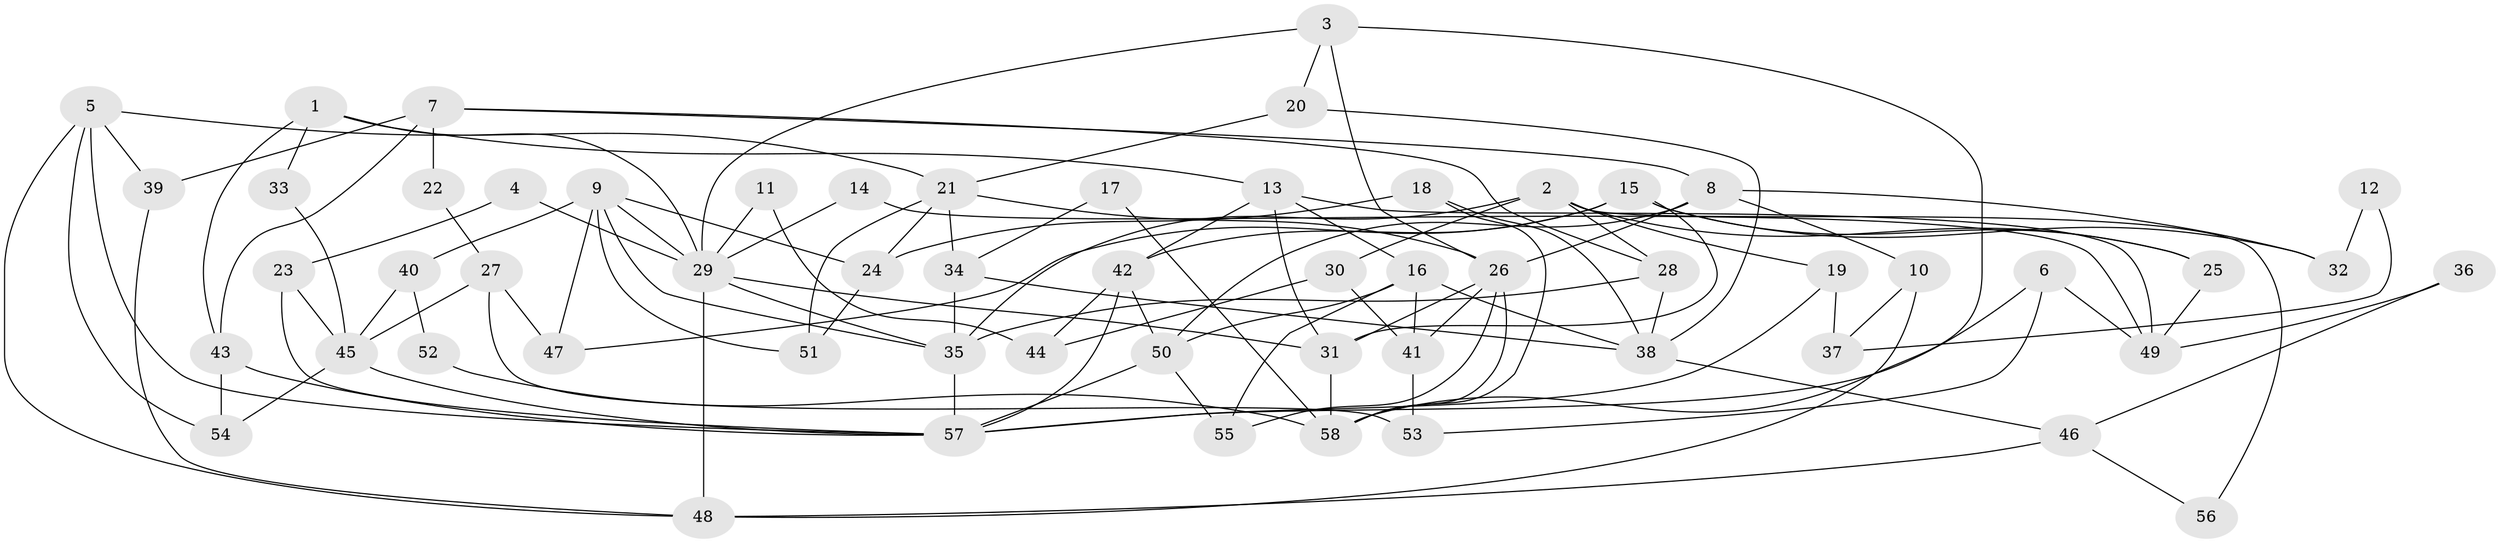 // coarse degree distribution, {7: 0.17391304347826086, 8: 0.08695652173913043, 3: 0.21739130434782608, 6: 0.08695652173913043, 10: 0.043478260869565216, 4: 0.043478260869565216, 5: 0.13043478260869565, 9: 0.08695652173913043, 12: 0.043478260869565216, 2: 0.08695652173913043}
// Generated by graph-tools (version 1.1) at 2025/18/03/04/25 18:18:37]
// undirected, 58 vertices, 116 edges
graph export_dot {
graph [start="1"]
  node [color=gray90,style=filled];
  1;
  2;
  3;
  4;
  5;
  6;
  7;
  8;
  9;
  10;
  11;
  12;
  13;
  14;
  15;
  16;
  17;
  18;
  19;
  20;
  21;
  22;
  23;
  24;
  25;
  26;
  27;
  28;
  29;
  30;
  31;
  32;
  33;
  34;
  35;
  36;
  37;
  38;
  39;
  40;
  41;
  42;
  43;
  44;
  45;
  46;
  47;
  48;
  49;
  50;
  51;
  52;
  53;
  54;
  55;
  56;
  57;
  58;
  1 -- 29;
  1 -- 13;
  1 -- 33;
  1 -- 43;
  2 -- 35;
  2 -- 25;
  2 -- 19;
  2 -- 28;
  2 -- 30;
  2 -- 56;
  3 -- 58;
  3 -- 26;
  3 -- 20;
  3 -- 29;
  4 -- 23;
  4 -- 29;
  5 -- 39;
  5 -- 57;
  5 -- 21;
  5 -- 48;
  5 -- 54;
  6 -- 57;
  6 -- 53;
  6 -- 49;
  7 -- 28;
  7 -- 8;
  7 -- 22;
  7 -- 39;
  7 -- 43;
  8 -- 26;
  8 -- 50;
  8 -- 10;
  8 -- 32;
  9 -- 24;
  9 -- 35;
  9 -- 29;
  9 -- 40;
  9 -- 47;
  9 -- 51;
  10 -- 48;
  10 -- 37;
  11 -- 29;
  11 -- 44;
  12 -- 32;
  12 -- 37;
  13 -- 31;
  13 -- 16;
  13 -- 42;
  13 -- 49;
  14 -- 29;
  14 -- 49;
  15 -- 42;
  15 -- 31;
  15 -- 25;
  15 -- 32;
  15 -- 47;
  16 -- 38;
  16 -- 50;
  16 -- 41;
  16 -- 55;
  17 -- 34;
  17 -- 58;
  18 -- 38;
  18 -- 24;
  18 -- 58;
  19 -- 57;
  19 -- 37;
  20 -- 21;
  20 -- 38;
  21 -- 34;
  21 -- 24;
  21 -- 26;
  21 -- 51;
  22 -- 27;
  23 -- 57;
  23 -- 45;
  24 -- 51;
  25 -- 49;
  26 -- 31;
  26 -- 41;
  26 -- 55;
  26 -- 58;
  27 -- 47;
  27 -- 45;
  27 -- 53;
  28 -- 35;
  28 -- 38;
  29 -- 31;
  29 -- 35;
  29 -- 48;
  30 -- 41;
  30 -- 44;
  31 -- 58;
  33 -- 45;
  34 -- 38;
  34 -- 35;
  35 -- 57;
  36 -- 46;
  36 -- 49;
  38 -- 46;
  39 -- 48;
  40 -- 45;
  40 -- 52;
  41 -- 53;
  42 -- 57;
  42 -- 44;
  42 -- 50;
  43 -- 54;
  43 -- 57;
  45 -- 54;
  45 -- 57;
  46 -- 48;
  46 -- 56;
  50 -- 55;
  50 -- 57;
  52 -- 58;
}
